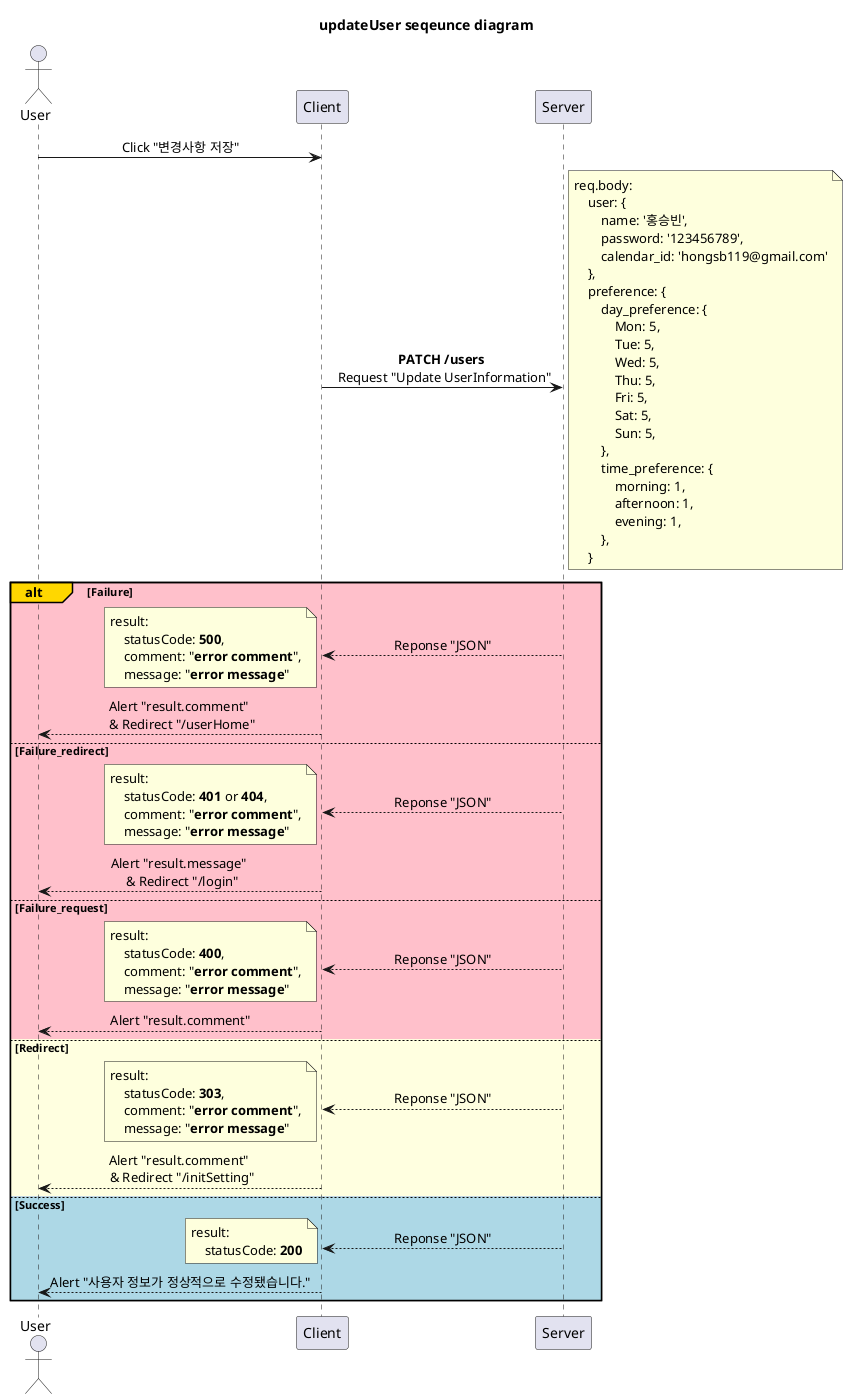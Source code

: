@startuml updateUser
'http://localhost:3000/setting

title updateUser seqeunce diagram

skinparam SequenceMessageAlignment center

participant Server order 30
participant Client order 20
actor User order 10

User -> Client: Click "변경사항 저장"

Client -> Server: **PATCH /users** \n Request "Update UserInformation"
note right
    req.body:
        user: {
            name: '홍승빈',
            password: '123456789',
            calendar_id: 'hongsb119@gmail.com'
        },
        preference: {
            day_preference: {
                Mon: 5,
                Tue: 5,
                Wed: 5,
                Thu: 5,
                Fri: 5,
                Sat: 5,
                Sun: 5,
            },
            time_preference: {
                morning: 1,
                afternoon: 1,
                evening: 1,
            },
        }
end note

alt#Gold #Pink Failure
    Client <-- Server: Reponse "JSON"
    note left
        result:
            statusCode: **500**,
            comment: "**error comment**",
            message: "**error message**"
    end note
    User <-- Client: Alert "result.comment" \n & Redirect "/userHome"

else #Pink Failure_redirect
    Client <-- Server: Reponse "JSON"
    note left
        result:
            statusCode: **401** or **404**,
            comment: "**error comment**",
            message: "**error message**"
    end note
    User <-- Client: Alert "result.message" \n & Redirect "/login"

else #Pink Failure_request
    Client <-- Server: Reponse "JSON"
    note left
        result:
            statusCode: **400**,
            comment: "**error comment**",
            message: "**error message**"
    end note
    User <-- Client: Alert "result.comment"

else #LightYellow Redirect
    Client <-- Server: Reponse "JSON"
    note left
        result:
            statusCode: **303**,
            comment: "**error comment**",
            message: "**error message**"
    end note
    User <-- Client: Alert "result.comment" \n & Redirect "/initSetting"

else #LightBlue Success
    Client <-- Server: Reponse "JSON"
    note left
        result:
            statusCode: **200**
    end note
    User <-- Client: Alert "사용자 정보가 정상적으로 수정됐습니다."
end

@enduml